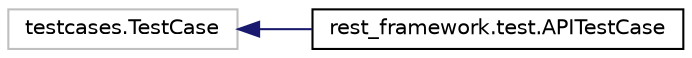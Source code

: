 digraph "Graphical Class Hierarchy"
{
 // LATEX_PDF_SIZE
  edge [fontname="Helvetica",fontsize="10",labelfontname="Helvetica",labelfontsize="10"];
  node [fontname="Helvetica",fontsize="10",shape=record];
  rankdir="LR";
  Node3411 [label="testcases.TestCase",height=0.2,width=0.4,color="grey75", fillcolor="white", style="filled",tooltip=" "];
  Node3411 -> Node0 [dir="back",color="midnightblue",fontsize="10",style="solid",fontname="Helvetica"];
  Node0 [label="rest_framework.test.APITestCase",height=0.2,width=0.4,color="black", fillcolor="white", style="filled",URL="$de/d7d/classrest__framework_1_1test_1_1_a_p_i_test_case.html",tooltip=" "];
}
